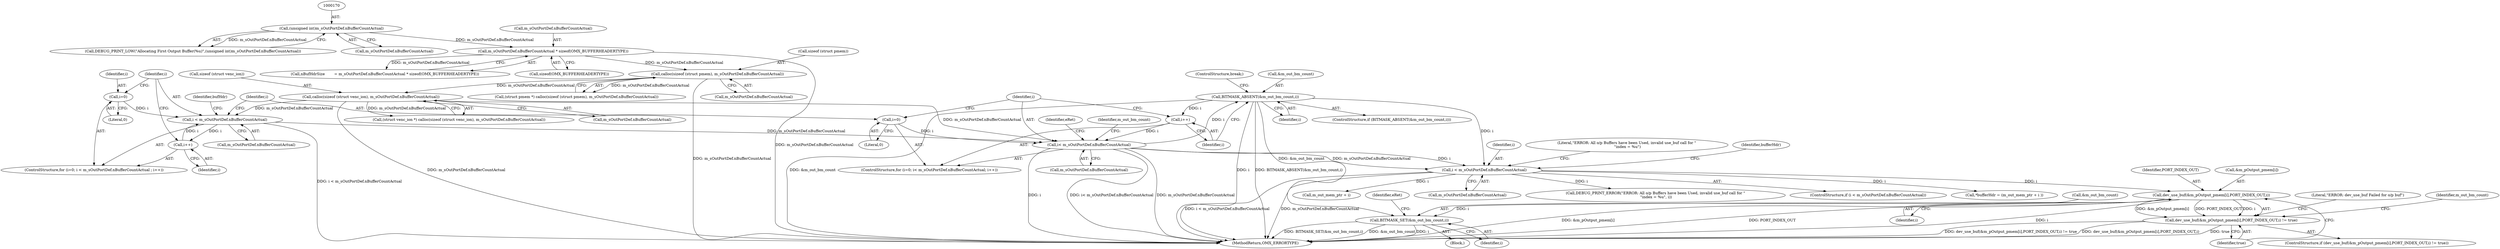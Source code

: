 digraph "0_Android_7558d03e6498e970b761aa44fff6b2c659202d95_2@array" {
"1000619" [label="(Call,dev_use_buf(&m_pOutput_pmem[i],PORT_INDEX_OUT,i))"];
"1000365" [label="(Call,i < m_sOutPortDef.nBufferCountActual)"];
"1000353" [label="(Call,BITMASK_ABSENT(&m_out_bm_count,i))"];
"1000344" [label="(Call,i< m_sOutPortDef.nBufferCountActual)"];
"1000341" [label="(Call,i=0)"];
"1000349" [label="(Call,i++)"];
"1000249" [label="(Call,i < m_sOutPortDef.nBufferCountActual)"];
"1000254" [label="(Call,i++)"];
"1000246" [label="(Call,i=0)"];
"1000221" [label="(Call,calloc(sizeof (struct venc_ion), m_sOutPortDef.nBufferCountActual))"];
"1000202" [label="(Call,calloc(sizeof (struct pmem), m_sOutPortDef.nBufferCountActual))"];
"1000176" [label="(Call,m_sOutPortDef.nBufferCountActual * sizeof(OMX_BUFFERHEADERTYPE))"];
"1000169" [label="(Call,(unsigned int)m_sOutPortDef.nBufferCountActual)"];
"1000618" [label="(Call,dev_use_buf(&m_pOutput_pmem[i],PORT_INDEX_OUT,i) != true)"];
"1000632" [label="(Call,BITMASK_SET(&m_out_bm_count,i))"];
"1000222" [label="(Call,sizeof (struct venc_ion))"];
"1000625" [label="(Identifier,i)"];
"1000177" [label="(Call,m_sOutPortDef.nBufferCountActual)"];
"1000219" [label="(Call,(struct venc_ion *) calloc(sizeof (struct venc_ion), m_sOutPortDef.nBufferCountActual))"];
"1000639" [label="(Literal,\"ERROR: All o/p Buffers have been Used, invalid use_buf call for \"\n \"index = %u\")"];
"1000354" [label="(Call,&m_out_bm_count)"];
"1000346" [label="(Call,m_sOutPortDef.nBufferCountActual)"];
"1000221" [label="(Call,calloc(sizeof (struct venc_ion), m_sOutPortDef.nBufferCountActual))"];
"1000248" [label="(Literal,0)"];
"1000251" [label="(Call,m_sOutPortDef.nBufferCountActual)"];
"1000259" [label="(Identifier,bufHdr)"];
"1000203" [label="(Call,sizeof (struct pmem))"];
"1000626" [label="(Identifier,true)"];
"1000249" [label="(Call,i < m_sOutPortDef.nBufferCountActual)"];
"1000345" [label="(Identifier,i)"];
"1000343" [label="(Literal,0)"];
"1000646" [label="(MethodReturn,OMX_ERRORTYPE)"];
"1000373" [label="(Identifier,bufferHdr)"];
"1000246" [label="(Call,i=0)"];
"1000202" [label="(Call,calloc(sizeof (struct pmem), m_sOutPortDef.nBufferCountActual))"];
"1000624" [label="(Identifier,PORT_INDEX_OUT)"];
"1000171" [label="(Call,m_sOutPortDef.nBufferCountActual)"];
"1000356" [label="(Identifier,i)"];
"1000367" [label="(Call,m_sOutPortDef.nBufferCountActual)"];
"1000349" [label="(Call,i++)"];
"1000619" [label="(Call,dev_use_buf(&m_pOutput_pmem[i],PORT_INDEX_OUT,i))"];
"1000342" [label="(Identifier,i)"];
"1000371" [label="(Call,*bufferHdr = (m_out_mem_ptr + i ))"];
"1000254" [label="(Call,i++)"];
"1000374" [label="(Call,m_out_mem_ptr + i)"];
"1000629" [label="(Literal,\"ERROR: dev_use_buf Failed for o/p buf\")"];
"1000361" [label="(Identifier,eRet)"];
"1000200" [label="(Call,(struct pmem *) calloc(sizeof (struct pmem), m_sOutPortDef.nBufferCountActual))"];
"1000634" [label="(Identifier,m_out_bm_count)"];
"1000169" [label="(Call,(unsigned int)m_sOutPortDef.nBufferCountActual)"];
"1000618" [label="(Call,dev_use_buf(&m_pOutput_pmem[i],PORT_INDEX_OUT,i) != true)"];
"1000638" [label="(Call,DEBUG_PRINT_ERROR(\"ERROR: All o/p Buffers have been Used, invalid use_buf call for \"\n \"index = %u\", i))"];
"1000341" [label="(Call,i=0)"];
"1000205" [label="(Call,m_sOutPortDef.nBufferCountActual)"];
"1000245" [label="(ControlStructure,for (i=0; i < m_sOutPortDef.nBufferCountActual ; i++))"];
"1000255" [label="(Identifier,i)"];
"1000176" [label="(Call,m_sOutPortDef.nBufferCountActual * sizeof(OMX_BUFFERHEADERTYPE))"];
"1000224" [label="(Call,m_sOutPortDef.nBufferCountActual)"];
"1000344" [label="(Call,i< m_sOutPortDef.nBufferCountActual)"];
"1000174" [label="(Call,nBufHdrSize        = m_sOutPortDef.nBufferCountActual * sizeof(OMX_BUFFERHEADERTYPE))"];
"1000350" [label="(Identifier,i)"];
"1000352" [label="(ControlStructure,if (BITMASK_ABSENT(&m_out_bm_count,i)))"];
"1000340" [label="(ControlStructure,for (i=0; i< m_sOutPortDef.nBufferCountActual; i++))"];
"1000632" [label="(Call,BITMASK_SET(&m_out_bm_count,i))"];
"1000358" [label="(ControlStructure,break;)"];
"1000633" [label="(Call,&m_out_bm_count)"];
"1000167" [label="(Call,DEBUG_PRINT_LOW(\"Allocating First Output Buffer(%u)\",(unsigned int)m_sOutPortDef.nBufferCountActual))"];
"1000250" [label="(Identifier,i)"];
"1000617" [label="(ControlStructure,if (dev_use_buf(&m_pOutput_pmem[i],PORT_INDEX_OUT,i) != true))"];
"1000247" [label="(Identifier,i)"];
"1000180" [label="(Call,sizeof(OMX_BUFFERHEADERTYPE))"];
"1000355" [label="(Identifier,m_out_bm_count)"];
"1000365" [label="(Call,i < m_sOutPortDef.nBufferCountActual)"];
"1000353" [label="(Call,BITMASK_ABSENT(&m_out_bm_count,i))"];
"1000366" [label="(Identifier,i)"];
"1000370" [label="(Block,)"];
"1000645" [label="(Identifier,eRet)"];
"1000364" [label="(ControlStructure,if (i < m_sOutPortDef.nBufferCountActual))"];
"1000620" [label="(Call,&m_pOutput_pmem[i])"];
"1000635" [label="(Identifier,i)"];
"1000619" -> "1000618"  [label="AST: "];
"1000619" -> "1000625"  [label="CFG: "];
"1000620" -> "1000619"  [label="AST: "];
"1000624" -> "1000619"  [label="AST: "];
"1000625" -> "1000619"  [label="AST: "];
"1000626" -> "1000619"  [label="CFG: "];
"1000619" -> "1000646"  [label="DDG: PORT_INDEX_OUT"];
"1000619" -> "1000646"  [label="DDG: i"];
"1000619" -> "1000646"  [label="DDG: &m_pOutput_pmem[i]"];
"1000619" -> "1000618"  [label="DDG: &m_pOutput_pmem[i]"];
"1000619" -> "1000618"  [label="DDG: PORT_INDEX_OUT"];
"1000619" -> "1000618"  [label="DDG: i"];
"1000365" -> "1000619"  [label="DDG: i"];
"1000619" -> "1000632"  [label="DDG: i"];
"1000365" -> "1000364"  [label="AST: "];
"1000365" -> "1000367"  [label="CFG: "];
"1000366" -> "1000365"  [label="AST: "];
"1000367" -> "1000365"  [label="AST: "];
"1000373" -> "1000365"  [label="CFG: "];
"1000639" -> "1000365"  [label="CFG: "];
"1000365" -> "1000646"  [label="DDG: i < m_sOutPortDef.nBufferCountActual"];
"1000365" -> "1000646"  [label="DDG: m_sOutPortDef.nBufferCountActual"];
"1000353" -> "1000365"  [label="DDG: i"];
"1000344" -> "1000365"  [label="DDG: i"];
"1000344" -> "1000365"  [label="DDG: m_sOutPortDef.nBufferCountActual"];
"1000365" -> "1000371"  [label="DDG: i"];
"1000365" -> "1000374"  [label="DDG: i"];
"1000365" -> "1000638"  [label="DDG: i"];
"1000353" -> "1000352"  [label="AST: "];
"1000353" -> "1000356"  [label="CFG: "];
"1000354" -> "1000353"  [label="AST: "];
"1000356" -> "1000353"  [label="AST: "];
"1000358" -> "1000353"  [label="CFG: "];
"1000350" -> "1000353"  [label="CFG: "];
"1000353" -> "1000646"  [label="DDG: i"];
"1000353" -> "1000646"  [label="DDG: BITMASK_ABSENT(&m_out_bm_count,i)"];
"1000353" -> "1000646"  [label="DDG: &m_out_bm_count"];
"1000353" -> "1000349"  [label="DDG: i"];
"1000344" -> "1000353"  [label="DDG: i"];
"1000353" -> "1000632"  [label="DDG: &m_out_bm_count"];
"1000344" -> "1000340"  [label="AST: "];
"1000344" -> "1000346"  [label="CFG: "];
"1000345" -> "1000344"  [label="AST: "];
"1000346" -> "1000344"  [label="AST: "];
"1000355" -> "1000344"  [label="CFG: "];
"1000361" -> "1000344"  [label="CFG: "];
"1000344" -> "1000646"  [label="DDG: i< m_sOutPortDef.nBufferCountActual"];
"1000344" -> "1000646"  [label="DDG: m_sOutPortDef.nBufferCountActual"];
"1000344" -> "1000646"  [label="DDG: i"];
"1000341" -> "1000344"  [label="DDG: i"];
"1000349" -> "1000344"  [label="DDG: i"];
"1000249" -> "1000344"  [label="DDG: m_sOutPortDef.nBufferCountActual"];
"1000221" -> "1000344"  [label="DDG: m_sOutPortDef.nBufferCountActual"];
"1000341" -> "1000340"  [label="AST: "];
"1000341" -> "1000343"  [label="CFG: "];
"1000342" -> "1000341"  [label="AST: "];
"1000343" -> "1000341"  [label="AST: "];
"1000345" -> "1000341"  [label="CFG: "];
"1000349" -> "1000340"  [label="AST: "];
"1000349" -> "1000350"  [label="CFG: "];
"1000350" -> "1000349"  [label="AST: "];
"1000345" -> "1000349"  [label="CFG: "];
"1000249" -> "1000245"  [label="AST: "];
"1000249" -> "1000251"  [label="CFG: "];
"1000250" -> "1000249"  [label="AST: "];
"1000251" -> "1000249"  [label="AST: "];
"1000259" -> "1000249"  [label="CFG: "];
"1000342" -> "1000249"  [label="CFG: "];
"1000249" -> "1000646"  [label="DDG: i < m_sOutPortDef.nBufferCountActual"];
"1000254" -> "1000249"  [label="DDG: i"];
"1000246" -> "1000249"  [label="DDG: i"];
"1000221" -> "1000249"  [label="DDG: m_sOutPortDef.nBufferCountActual"];
"1000249" -> "1000254"  [label="DDG: i"];
"1000254" -> "1000245"  [label="AST: "];
"1000254" -> "1000255"  [label="CFG: "];
"1000255" -> "1000254"  [label="AST: "];
"1000250" -> "1000254"  [label="CFG: "];
"1000246" -> "1000245"  [label="AST: "];
"1000246" -> "1000248"  [label="CFG: "];
"1000247" -> "1000246"  [label="AST: "];
"1000248" -> "1000246"  [label="AST: "];
"1000250" -> "1000246"  [label="CFG: "];
"1000221" -> "1000219"  [label="AST: "];
"1000221" -> "1000224"  [label="CFG: "];
"1000222" -> "1000221"  [label="AST: "];
"1000224" -> "1000221"  [label="AST: "];
"1000219" -> "1000221"  [label="CFG: "];
"1000221" -> "1000646"  [label="DDG: m_sOutPortDef.nBufferCountActual"];
"1000221" -> "1000219"  [label="DDG: m_sOutPortDef.nBufferCountActual"];
"1000202" -> "1000221"  [label="DDG: m_sOutPortDef.nBufferCountActual"];
"1000202" -> "1000200"  [label="AST: "];
"1000202" -> "1000205"  [label="CFG: "];
"1000203" -> "1000202"  [label="AST: "];
"1000205" -> "1000202"  [label="AST: "];
"1000200" -> "1000202"  [label="CFG: "];
"1000202" -> "1000646"  [label="DDG: m_sOutPortDef.nBufferCountActual"];
"1000202" -> "1000200"  [label="DDG: m_sOutPortDef.nBufferCountActual"];
"1000176" -> "1000202"  [label="DDG: m_sOutPortDef.nBufferCountActual"];
"1000176" -> "1000174"  [label="AST: "];
"1000176" -> "1000180"  [label="CFG: "];
"1000177" -> "1000176"  [label="AST: "];
"1000180" -> "1000176"  [label="AST: "];
"1000174" -> "1000176"  [label="CFG: "];
"1000176" -> "1000646"  [label="DDG: m_sOutPortDef.nBufferCountActual"];
"1000176" -> "1000174"  [label="DDG: m_sOutPortDef.nBufferCountActual"];
"1000169" -> "1000176"  [label="DDG: m_sOutPortDef.nBufferCountActual"];
"1000169" -> "1000167"  [label="AST: "];
"1000169" -> "1000171"  [label="CFG: "];
"1000170" -> "1000169"  [label="AST: "];
"1000171" -> "1000169"  [label="AST: "];
"1000167" -> "1000169"  [label="CFG: "];
"1000169" -> "1000167"  [label="DDG: m_sOutPortDef.nBufferCountActual"];
"1000618" -> "1000617"  [label="AST: "];
"1000618" -> "1000626"  [label="CFG: "];
"1000626" -> "1000618"  [label="AST: "];
"1000629" -> "1000618"  [label="CFG: "];
"1000634" -> "1000618"  [label="CFG: "];
"1000618" -> "1000646"  [label="DDG: true"];
"1000618" -> "1000646"  [label="DDG: dev_use_buf(&m_pOutput_pmem[i],PORT_INDEX_OUT,i) != true"];
"1000618" -> "1000646"  [label="DDG: dev_use_buf(&m_pOutput_pmem[i],PORT_INDEX_OUT,i)"];
"1000632" -> "1000370"  [label="AST: "];
"1000632" -> "1000635"  [label="CFG: "];
"1000633" -> "1000632"  [label="AST: "];
"1000635" -> "1000632"  [label="AST: "];
"1000645" -> "1000632"  [label="CFG: "];
"1000632" -> "1000646"  [label="DDG: BITMASK_SET(&m_out_bm_count,i)"];
"1000632" -> "1000646"  [label="DDG: &m_out_bm_count"];
"1000632" -> "1000646"  [label="DDG: i"];
}
